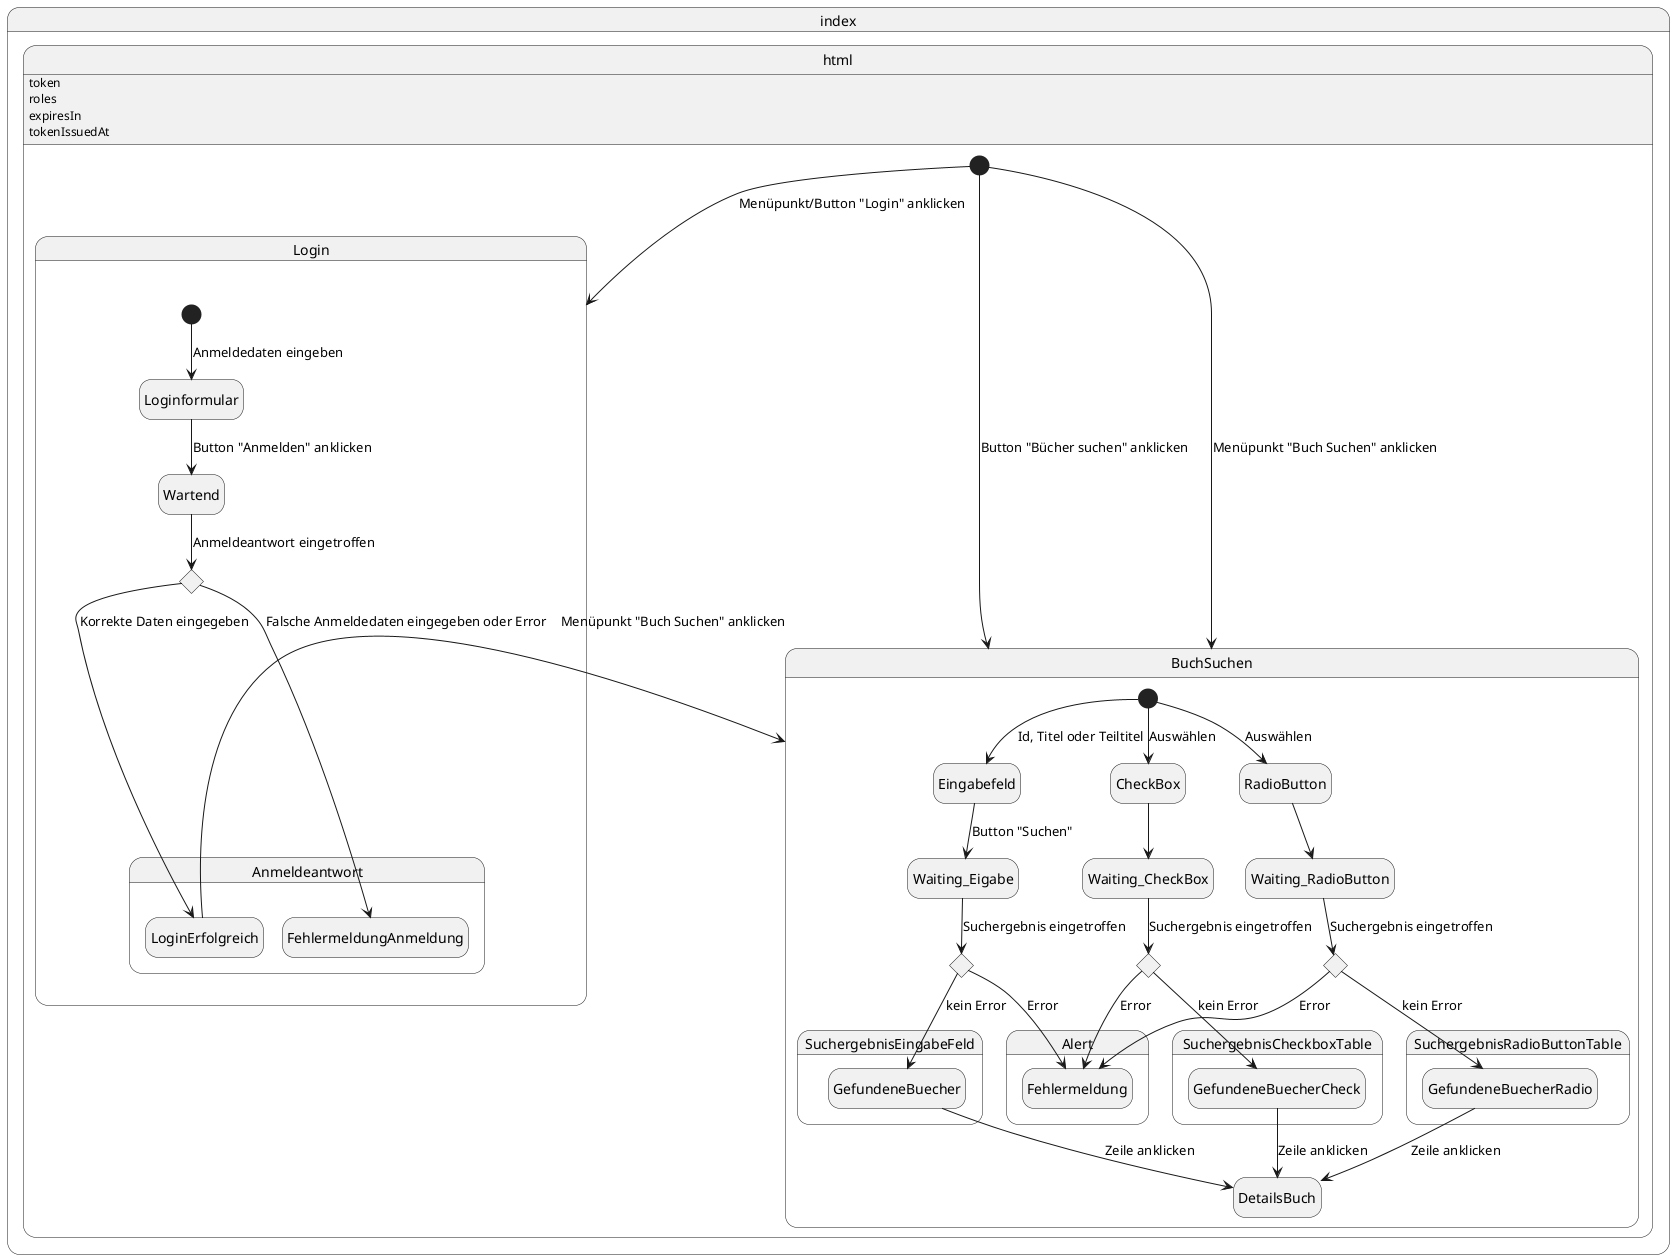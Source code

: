 @startuml Zustandsdiagramm - Kunde ist ausgeloggt

hide empty description

state index.html {
    index.html: token
    index.html: roles
    index.html: expiresIn
    index.html: tokenIssuedAt

    [*] -down-> Login: Menüpunkt/Button "Login" anklicken
    [*] --> BuchSuchen: Button "Bücher suchen" anklicken
    [*] -down-> BuchSuchen: Menüpunkt "Buch Suchen" anklicken

    state Login {
        [*] --> Loginformular: Anmeldedaten eingeben
        Loginformular --> Wartend: Button "Anmelden" anklicken
        state AnmeldungAntwortChoice <<choice>>
        Wartend --> AnmeldungAntwortChoice: Anmeldeantwort eingetroffen

        state Anmeldeantwort {
            AnmeldungAntwortChoice --> LoginErfolgreich: Korrekte Daten eingegeben
            AnmeldungAntwortChoice --> FehlermeldungAnmeldung: Falsche Anmeldedaten eingegeben oder Error
        }
    }
    LoginErfolgreich -right-> BuchSuchen : Menüpunkt "Buch Suchen" anklicken

    state BuchSuchen {

    }
    Login -right[hidden]-> BuchSuchen


    state BuchSuchen {
        [*] --> Eingabefeld: Id, Titel oder Teiltitel
        Eingabefeld --> Waiting_Eigabe : Button "Suchen"
        state SuchergebnisEingabe <<choice>>
        Waiting_Eigabe --> SuchergebnisEingabe: Suchergebnis eingetroffen

        state SuchergebnisEingabeFeld {
            SuchergebnisEingabe --> GefundeneBuecher: kein Error
        }

        [*] -right--> RadioButton: Auswählen
        RadioButton --> Waiting_RadioButton
         state SuchergebnisRadioButton <<choice>>
         Waiting_RadioButton --> SuchergebnisRadioButton: Suchergebnis eingetroffen

        state SuchergebnisRadioButtonTable {
            SuchergebnisRadioButton --> GefundeneBuecherRadio: kein Error
        }

        [*] --> CheckBox: Auswählen
        CheckBox --> Waiting_CheckBox
        state SuchergebnisCheckBox <<choice>>
         Waiting_CheckBox --> SuchergebnisCheckBox: Suchergebnis eingetroffen

         state SuchergebnisCheckboxTable {
            SuchergebnisCheckBox --> GefundeneBuecherCheck: kein Error
        }

        state Alert {
            SuchergebnisRadioButton --> Fehlermeldung: Error
            SuchergebnisEingabe --> Fehlermeldung: Error
            SuchergebnisCheckBox --> Fehlermeldung: Error
        }

         GefundeneBuecher -down-> DetailsBuch: Zeile anklicken
         GefundeneBuecherRadio -down-> DetailsBuch: Zeile anklicken
         GefundeneBuecherCheck -down-> DetailsBuch: Zeile anklicken
    }
}

@enduml
